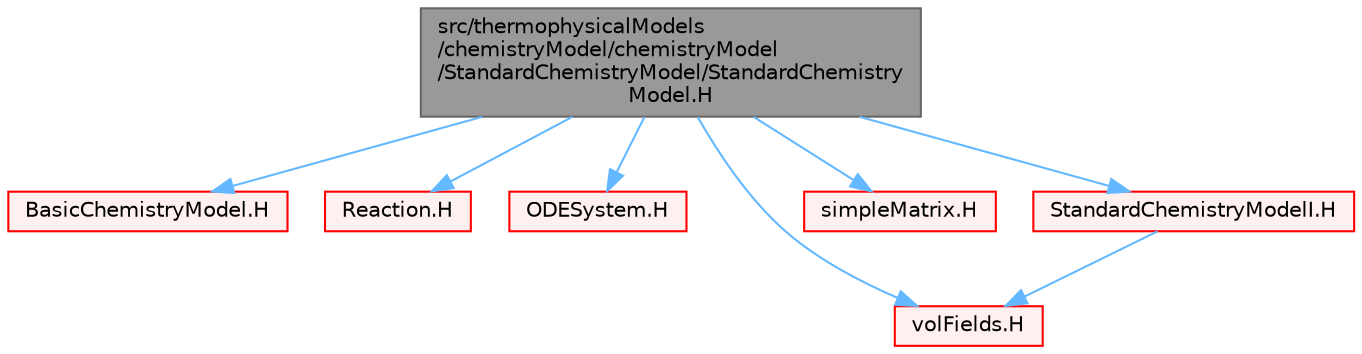 digraph "src/thermophysicalModels/chemistryModel/chemistryModel/StandardChemistryModel/StandardChemistryModel.H"
{
 // LATEX_PDF_SIZE
  bgcolor="transparent";
  edge [fontname=Helvetica,fontsize=10,labelfontname=Helvetica,labelfontsize=10];
  node [fontname=Helvetica,fontsize=10,shape=box,height=0.2,width=0.4];
  Node1 [id="Node000001",label="src/thermophysicalModels\l/chemistryModel/chemistryModel\l/StandardChemistryModel/StandardChemistry\lModel.H",height=0.2,width=0.4,color="gray40", fillcolor="grey60", style="filled", fontcolor="black",tooltip=" "];
  Node1 -> Node2 [id="edge1_Node000001_Node000002",color="steelblue1",style="solid",tooltip=" "];
  Node2 [id="Node000002",label="BasicChemistryModel.H",height=0.2,width=0.4,color="red", fillcolor="#FFF0F0", style="filled",URL="$BasicChemistryModel_8H.html",tooltip=" "];
  Node1 -> Node386 [id="edge2_Node000001_Node000386",color="steelblue1",style="solid",tooltip=" "];
  Node386 [id="Node000386",label="Reaction.H",height=0.2,width=0.4,color="red", fillcolor="#FFF0F0", style="filled",URL="$Reaction_8H.html",tooltip=" "];
  Node1 -> Node391 [id="edge3_Node000001_Node000391",color="steelblue1",style="solid",tooltip=" "];
  Node391 [id="Node000391",label="ODESystem.H",height=0.2,width=0.4,color="red", fillcolor="#FFF0F0", style="filled",URL="$ODESystem_8H.html",tooltip=" "];
  Node1 -> Node186 [id="edge4_Node000001_Node000186",color="steelblue1",style="solid",tooltip=" "];
  Node186 [id="Node000186",label="volFields.H",height=0.2,width=0.4,color="red", fillcolor="#FFF0F0", style="filled",URL="$volFields_8H.html",tooltip=" "];
  Node1 -> Node392 [id="edge5_Node000001_Node000392",color="steelblue1",style="solid",tooltip=" "];
  Node392 [id="Node000392",label="simpleMatrix.H",height=0.2,width=0.4,color="red", fillcolor="#FFF0F0", style="filled",URL="$simpleMatrix_8H.html",tooltip=" "];
  Node1 -> Node393 [id="edge6_Node000001_Node000393",color="steelblue1",style="solid",tooltip=" "];
  Node393 [id="Node000393",label="StandardChemistryModelI.H",height=0.2,width=0.4,color="red", fillcolor="#FFF0F0", style="filled",URL="$StandardChemistryModelI_8H.html",tooltip=" "];
  Node393 -> Node186 [id="edge7_Node000393_Node000186",color="steelblue1",style="solid",tooltip=" "];
}
